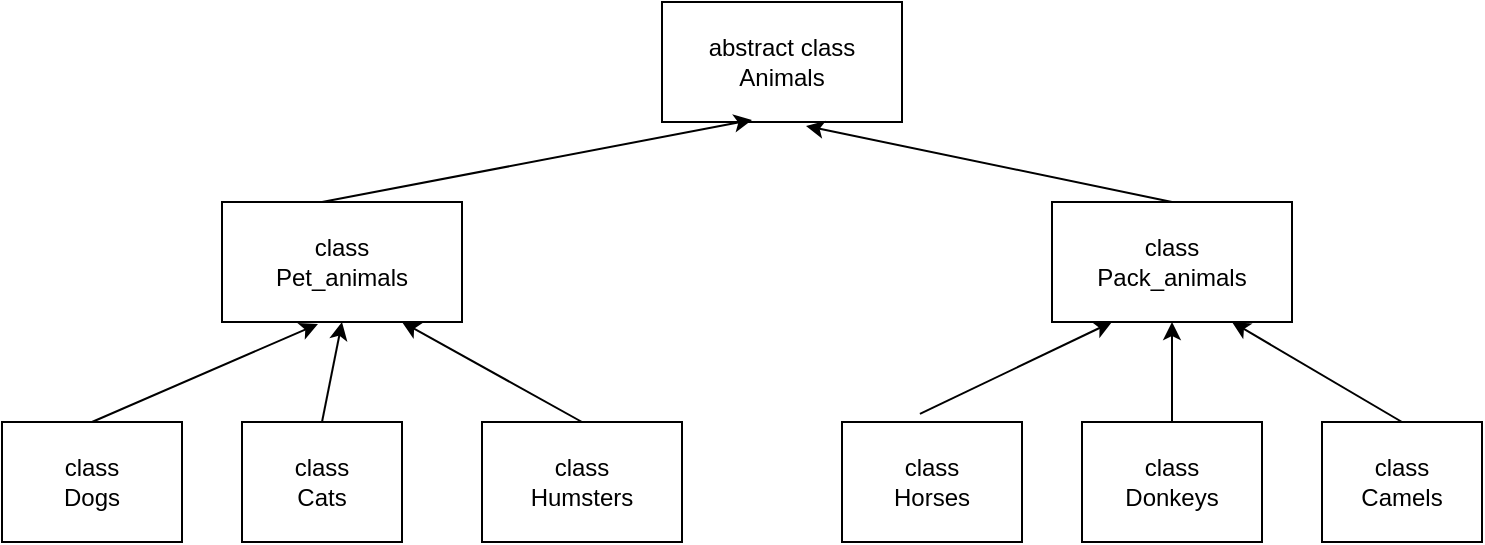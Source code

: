<mxfile version="20.6.0" type="device"><diagram id="R2lEEEUBdFMjLlhIrx00" name="Page-1"><mxGraphModel dx="1182" dy="722" grid="1" gridSize="10" guides="1" tooltips="1" connect="1" arrows="1" fold="1" page="1" pageScale="1" pageWidth="850" pageHeight="1100" math="0" shadow="0" extFonts="Permanent Marker^https://fonts.googleapis.com/css?family=Permanent+Marker"><root><mxCell id="0"/><mxCell id="1" parent="0"/><mxCell id="WlqGe-fu-TelWUH8PWit-1" value="&lt;div&gt;abstract class&lt;/div&gt;&lt;div&gt;Animals&lt;br&gt;&lt;/div&gt;" style="rounded=0;whiteSpace=wrap;html=1;" vertex="1" parent="1"><mxGeometry x="350" y="40" width="120" height="60" as="geometry"/></mxCell><mxCell id="WlqGe-fu-TelWUH8PWit-2" value="&lt;div&gt;class&lt;/div&gt;&lt;div&gt;Pet_animals&lt;br&gt;&lt;/div&gt;" style="rounded=0;whiteSpace=wrap;html=1;" vertex="1" parent="1"><mxGeometry x="130" y="140" width="120" height="60" as="geometry"/></mxCell><mxCell id="WlqGe-fu-TelWUH8PWit-3" value="&lt;div&gt;class&lt;/div&gt;&lt;div&gt;Pack_animals&lt;br&gt;&lt;/div&gt;" style="rounded=0;whiteSpace=wrap;html=1;" vertex="1" parent="1"><mxGeometry x="545" y="140" width="120" height="60" as="geometry"/></mxCell><mxCell id="WlqGe-fu-TelWUH8PWit-4" value="&lt;div&gt;class&lt;/div&gt;&lt;div&gt;Dogs&lt;br&gt;&lt;/div&gt;" style="rounded=0;whiteSpace=wrap;html=1;" vertex="1" parent="1"><mxGeometry x="20" y="250" width="90" height="60" as="geometry"/></mxCell><mxCell id="WlqGe-fu-TelWUH8PWit-5" value="&lt;div&gt;class&lt;/div&gt;&lt;div&gt;Cats&lt;br&gt;&lt;/div&gt;" style="rounded=0;whiteSpace=wrap;html=1;" vertex="1" parent="1"><mxGeometry x="140" y="250" width="80" height="60" as="geometry"/></mxCell><mxCell id="WlqGe-fu-TelWUH8PWit-6" value="&lt;div&gt;class&lt;/div&gt;&lt;div&gt;Humsters&lt;br&gt;&lt;/div&gt;" style="rounded=0;whiteSpace=wrap;html=1;" vertex="1" parent="1"><mxGeometry x="260" y="250" width="100" height="60" as="geometry"/></mxCell><mxCell id="WlqGe-fu-TelWUH8PWit-7" value="&lt;div&gt;class&lt;/div&gt;&lt;div&gt;Horses&lt;br&gt;&lt;/div&gt;" style="rounded=0;whiteSpace=wrap;html=1;" vertex="1" parent="1"><mxGeometry x="440" y="250" width="90" height="60" as="geometry"/></mxCell><mxCell id="WlqGe-fu-TelWUH8PWit-8" value="&lt;div&gt;class&lt;/div&gt;&lt;div&gt;Donkeys&lt;/div&gt;" style="rounded=0;whiteSpace=wrap;html=1;" vertex="1" parent="1"><mxGeometry x="560" y="250" width="90" height="60" as="geometry"/></mxCell><mxCell id="WlqGe-fu-TelWUH8PWit-9" value="&lt;div&gt;class&lt;/div&gt;&lt;div&gt;Camels&lt;br&gt;&lt;/div&gt;" style="rounded=0;whiteSpace=wrap;html=1;" vertex="1" parent="1"><mxGeometry x="680" y="250" width="80" height="60" as="geometry"/></mxCell><mxCell id="WlqGe-fu-TelWUH8PWit-10" value="" style="endArrow=classic;html=1;rounded=0;exitX=0.417;exitY=0;exitDx=0;exitDy=0;exitPerimeter=0;entryX=0.375;entryY=0.983;entryDx=0;entryDy=0;entryPerimeter=0;" edge="1" parent="1" source="WlqGe-fu-TelWUH8PWit-2" target="WlqGe-fu-TelWUH8PWit-1"><mxGeometry width="50" height="50" relative="1" as="geometry"><mxPoint x="400" y="380" as="sourcePoint"/><mxPoint x="450" y="330" as="targetPoint"/></mxGeometry></mxCell><mxCell id="WlqGe-fu-TelWUH8PWit-11" value="" style="endArrow=classic;html=1;rounded=0;exitX=0.5;exitY=0;exitDx=0;exitDy=0;entryX=0.6;entryY=1.033;entryDx=0;entryDy=0;entryPerimeter=0;" edge="1" parent="1" source="WlqGe-fu-TelWUH8PWit-3" target="WlqGe-fu-TelWUH8PWit-1"><mxGeometry width="50" height="50" relative="1" as="geometry"><mxPoint x="400" y="380" as="sourcePoint"/><mxPoint x="390" y="100" as="targetPoint"/></mxGeometry></mxCell><mxCell id="WlqGe-fu-TelWUH8PWit-12" value="" style="endArrow=classic;html=1;rounded=0;exitX=0.5;exitY=0;exitDx=0;exitDy=0;entryX=0.4;entryY=1.017;entryDx=0;entryDy=0;entryPerimeter=0;" edge="1" parent="1" source="WlqGe-fu-TelWUH8PWit-4" target="WlqGe-fu-TelWUH8PWit-2"><mxGeometry width="50" height="50" relative="1" as="geometry"><mxPoint x="400" y="380" as="sourcePoint"/><mxPoint x="450" y="330" as="targetPoint"/></mxGeometry></mxCell><mxCell id="WlqGe-fu-TelWUH8PWit-13" value="" style="endArrow=classic;html=1;rounded=0;exitX=0.5;exitY=0;exitDx=0;exitDy=0;entryX=0.5;entryY=1;entryDx=0;entryDy=0;" edge="1" parent="1" source="WlqGe-fu-TelWUH8PWit-5" target="WlqGe-fu-TelWUH8PWit-2"><mxGeometry width="50" height="50" relative="1" as="geometry"><mxPoint x="400" y="380" as="sourcePoint"/><mxPoint x="450" y="330" as="targetPoint"/></mxGeometry></mxCell><mxCell id="WlqGe-fu-TelWUH8PWit-14" value="" style="endArrow=classic;html=1;rounded=0;exitX=0.5;exitY=0;exitDx=0;exitDy=0;entryX=0.75;entryY=1;entryDx=0;entryDy=0;" edge="1" parent="1" source="WlqGe-fu-TelWUH8PWit-6" target="WlqGe-fu-TelWUH8PWit-2"><mxGeometry width="50" height="50" relative="1" as="geometry"><mxPoint x="400" y="380" as="sourcePoint"/><mxPoint x="450" y="330" as="targetPoint"/></mxGeometry></mxCell><mxCell id="WlqGe-fu-TelWUH8PWit-15" value="" style="endArrow=classic;html=1;rounded=0;exitX=0.433;exitY=-0.067;exitDx=0;exitDy=0;exitPerimeter=0;entryX=0.25;entryY=1;entryDx=0;entryDy=0;" edge="1" parent="1" source="WlqGe-fu-TelWUH8PWit-7" target="WlqGe-fu-TelWUH8PWit-3"><mxGeometry width="50" height="50" relative="1" as="geometry"><mxPoint x="400" y="380" as="sourcePoint"/><mxPoint x="450" y="330" as="targetPoint"/></mxGeometry></mxCell><mxCell id="WlqGe-fu-TelWUH8PWit-16" value="" style="endArrow=classic;html=1;rounded=0;exitX=0.5;exitY=0;exitDx=0;exitDy=0;entryX=0.5;entryY=1;entryDx=0;entryDy=0;" edge="1" parent="1" source="WlqGe-fu-TelWUH8PWit-8" target="WlqGe-fu-TelWUH8PWit-3"><mxGeometry width="50" height="50" relative="1" as="geometry"><mxPoint x="400" y="380" as="sourcePoint"/><mxPoint x="450" y="330" as="targetPoint"/></mxGeometry></mxCell><mxCell id="WlqGe-fu-TelWUH8PWit-17" value="" style="endArrow=classic;html=1;rounded=0;exitX=0.5;exitY=0;exitDx=0;exitDy=0;entryX=0.75;entryY=1;entryDx=0;entryDy=0;" edge="1" parent="1" source="WlqGe-fu-TelWUH8PWit-9" target="WlqGe-fu-TelWUH8PWit-3"><mxGeometry width="50" height="50" relative="1" as="geometry"><mxPoint x="400" y="380" as="sourcePoint"/><mxPoint x="450" y="330" as="targetPoint"/></mxGeometry></mxCell></root></mxGraphModel></diagram></mxfile>